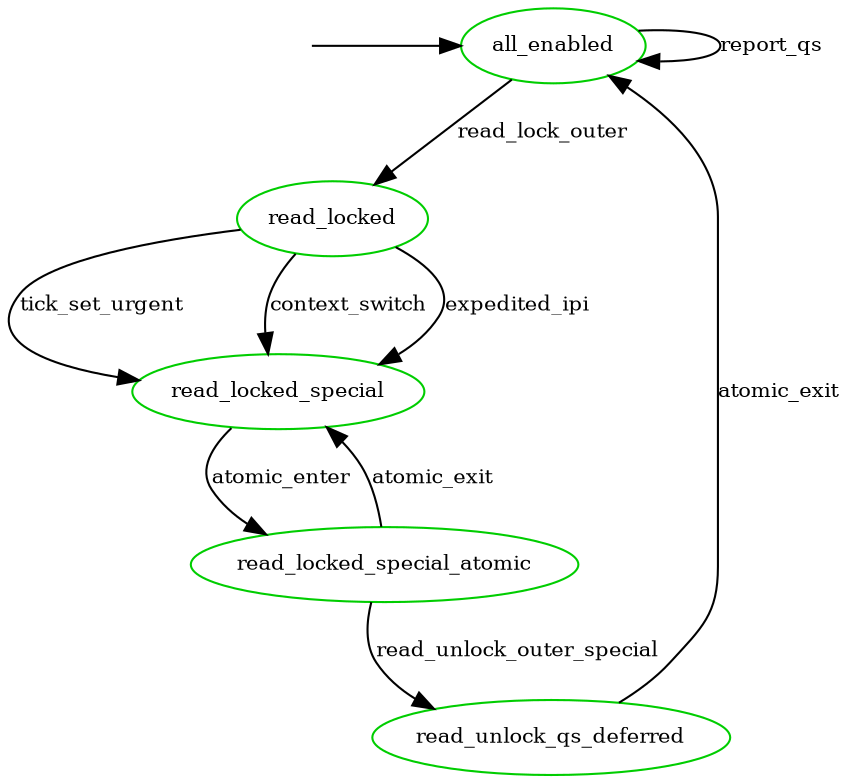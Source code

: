 digraph state_automaton {
	center = true;
	// size = "700,800";
	nodesep = 0.5;
	{node [shape = plaintext, style=invis, label=""] "__init_all_enabled"};
	node [shape = ellipse, fontsize=10, color = green3];
	edge [fontsize=10];

	"__init_all_enabled" -> "all_enabled";
	"all_enabled" [label = "all_enabled"]; 
	"read_locked" [label = "read_locked"]; 
	"read_locked_special" [label = "read_locked_special"]; 
	"read_locked_special_atomic" [label = "read_locked_special_atomic"]; 
	"read_unlock_qs_deferred" [label = "read_unlock_qs_deferred"]; 

	"all_enabled" -> "all_enabled" [ label = "report_qs" ];
	"all_enabled" -> "read_locked" [ label = "read_lock_outer" ];

	"read_locked" -> "read_locked_special" [ label = "tick_set_urgent" ];
	"read_locked" -> "read_locked_special" [ label = "context_switch" ];
	"read_locked" -> "read_locked_special" [ label = "expedited_ipi" ];

	"read_locked_special" -> "read_locked_special_atomic" [ label = "atomic_enter" ];
	"read_locked_special_atomic" -> "read_locked_special" [ label = "atomic_exit" ];

	"read_locked_special_atomic" -> "read_unlock_qs_deferred" [ label = "read_unlock_outer_special" ];

	"read_unlock_qs_deferred" -> "all_enabled" [ label = "atomic_exit" ];

	{ rank = min ;
		"__init_all_enabled";
		"all_enabled";
	}
}
